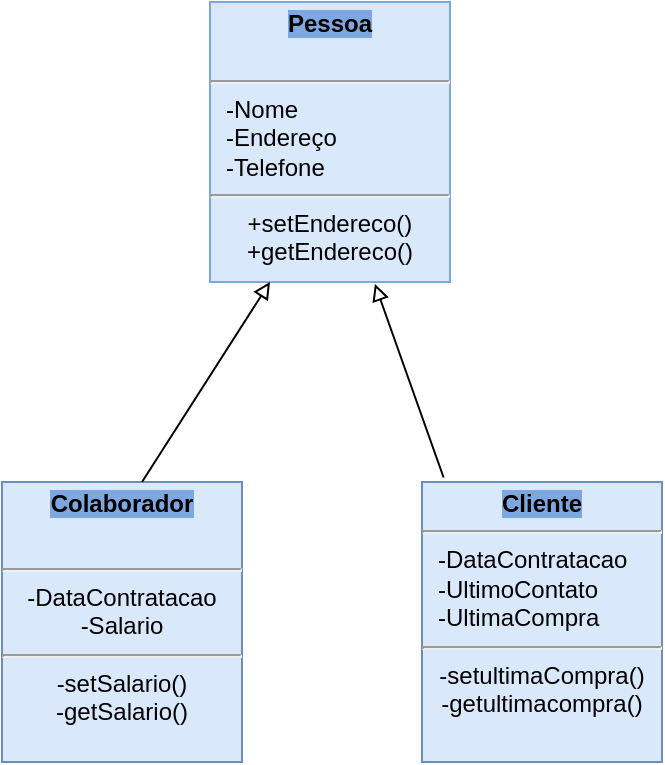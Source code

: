 <mxfile version="13.7.6" type="github">
  <diagram id="WvPFHCAgB70aHGsb4ThS" name="Page-1">
    <mxGraphModel dx="1038" dy="580" grid="1" gridSize="10" guides="1" tooltips="1" connect="1" arrows="1" fold="1" page="1" pageScale="1" pageWidth="827" pageHeight="1169" math="0" shadow="0">
      <root>
        <mxCell id="0" />
        <mxCell id="1" parent="0" />
        <mxCell id="4lA-2BI5CEmKTuSo1aYV-1" value="&lt;p style=&quot;margin: 0px ; margin-top: 4px ; text-align: center&quot;&gt;&lt;span style=&quot;background-color: rgb(126 , 166 , 224)&quot;&gt;&lt;b&gt;Pessoa&lt;/b&gt;&lt;br&gt;&lt;/span&gt;&lt;br&gt;&lt;/p&gt;&lt;hr&gt;&lt;p style=&quot;margin: 0px ; margin-left: 8px ; text-align: left&quot;&gt;-Nome&lt;br&gt;-Endereço&lt;/p&gt;&lt;p style=&quot;margin: 0px ; margin-left: 8px ; text-align: left&quot;&gt;-Telefone&lt;/p&gt;&lt;hr&gt;+setEndereco()&lt;br&gt;+getEndereco()" style="shape=rect;html=1;overflow=fill;whiteSpace=wrap;fillColor=#dae8fc;strokeColor=#7EA6E0;" parent="1" vertex="1">
          <mxGeometry x="294" y="30" width="120" height="140" as="geometry" />
        </mxCell>
        <mxCell id="4lA-2BI5CEmKTuSo1aYV-12" value="&lt;p style=&quot;margin: 0px ; margin-top: 4px ; text-align: center&quot;&gt;&lt;span style=&quot;background-color: rgb(126 , 166 , 224)&quot;&gt;&lt;b&gt;Colaborador&lt;/b&gt;&lt;/span&gt;&lt;/p&gt;&lt;p style=&quot;margin: 0px ; margin-top: 4px ; text-align: center&quot;&gt;&lt;br&gt;&lt;/p&gt;&lt;hr&gt;-DataContratacao&lt;br&gt;-Salario&lt;hr&gt;-setSalario()&lt;br&gt;-getSalario()" style="shape=rect;html=1;overflow=fill;whiteSpace=wrap;strokeColor=#6c8ebf;fillColor=#dae8fc;" parent="1" vertex="1">
          <mxGeometry x="190" y="270" width="120" height="140" as="geometry" />
        </mxCell>
        <mxCell id="4lA-2BI5CEmKTuSo1aYV-13" value="&lt;p style=&quot;margin: 0px ; margin-top: 4px ; text-align: center&quot;&gt;&lt;b style=&quot;background-color: rgb(126 , 166 , 224)&quot;&gt;Cliente&lt;/b&gt;&lt;/p&gt;&lt;hr&gt;&lt;p style=&quot;margin: 0px ; margin-left: 8px ; text-align: left&quot;&gt;-DataContratacao&lt;/p&gt;&lt;p style=&quot;margin: 0px ; margin-left: 8px ; text-align: left&quot;&gt;-UltimoContato&lt;/p&gt;&lt;p style=&quot;margin: 0px ; margin-left: 8px ; text-align: left&quot;&gt;-UltimaCompra&lt;/p&gt;&lt;hr&gt;-setultimaCompra()&lt;br&gt;-getultimacompra()" style="shape=rect;html=1;overflow=fill;whiteSpace=wrap;strokeColor=#6c8ebf;fillColor=#dae8fc;" parent="1" vertex="1">
          <mxGeometry x="400" y="270" width="120" height="140" as="geometry" />
        </mxCell>
        <mxCell id="4lA-2BI5CEmKTuSo1aYV-14" value="" style="endArrow=block;html=1;endFill=0;entryX=0.25;entryY=1;entryDx=0;entryDy=0;" parent="1" target="4lA-2BI5CEmKTuSo1aYV-1" edge="1">
          <mxGeometry width="50" height="50" relative="1" as="geometry">
            <mxPoint x="260" y="270" as="sourcePoint" />
            <mxPoint x="310" y="220" as="targetPoint" />
          </mxGeometry>
        </mxCell>
        <mxCell id="4lA-2BI5CEmKTuSo1aYV-15" value="" style="endArrow=block;html=1;entryX=0.687;entryY=1.007;entryDx=0;entryDy=0;entryPerimeter=0;exitX=0.09;exitY=-0.016;exitDx=0;exitDy=0;exitPerimeter=0;endFill=0;" parent="1" source="4lA-2BI5CEmKTuSo1aYV-13" target="4lA-2BI5CEmKTuSo1aYV-1" edge="1">
          <mxGeometry width="50" height="50" relative="1" as="geometry">
            <mxPoint x="390" y="320" as="sourcePoint" />
            <mxPoint x="440" y="270" as="targetPoint" />
            <Array as="points" />
          </mxGeometry>
        </mxCell>
      </root>
    </mxGraphModel>
  </diagram>
</mxfile>
